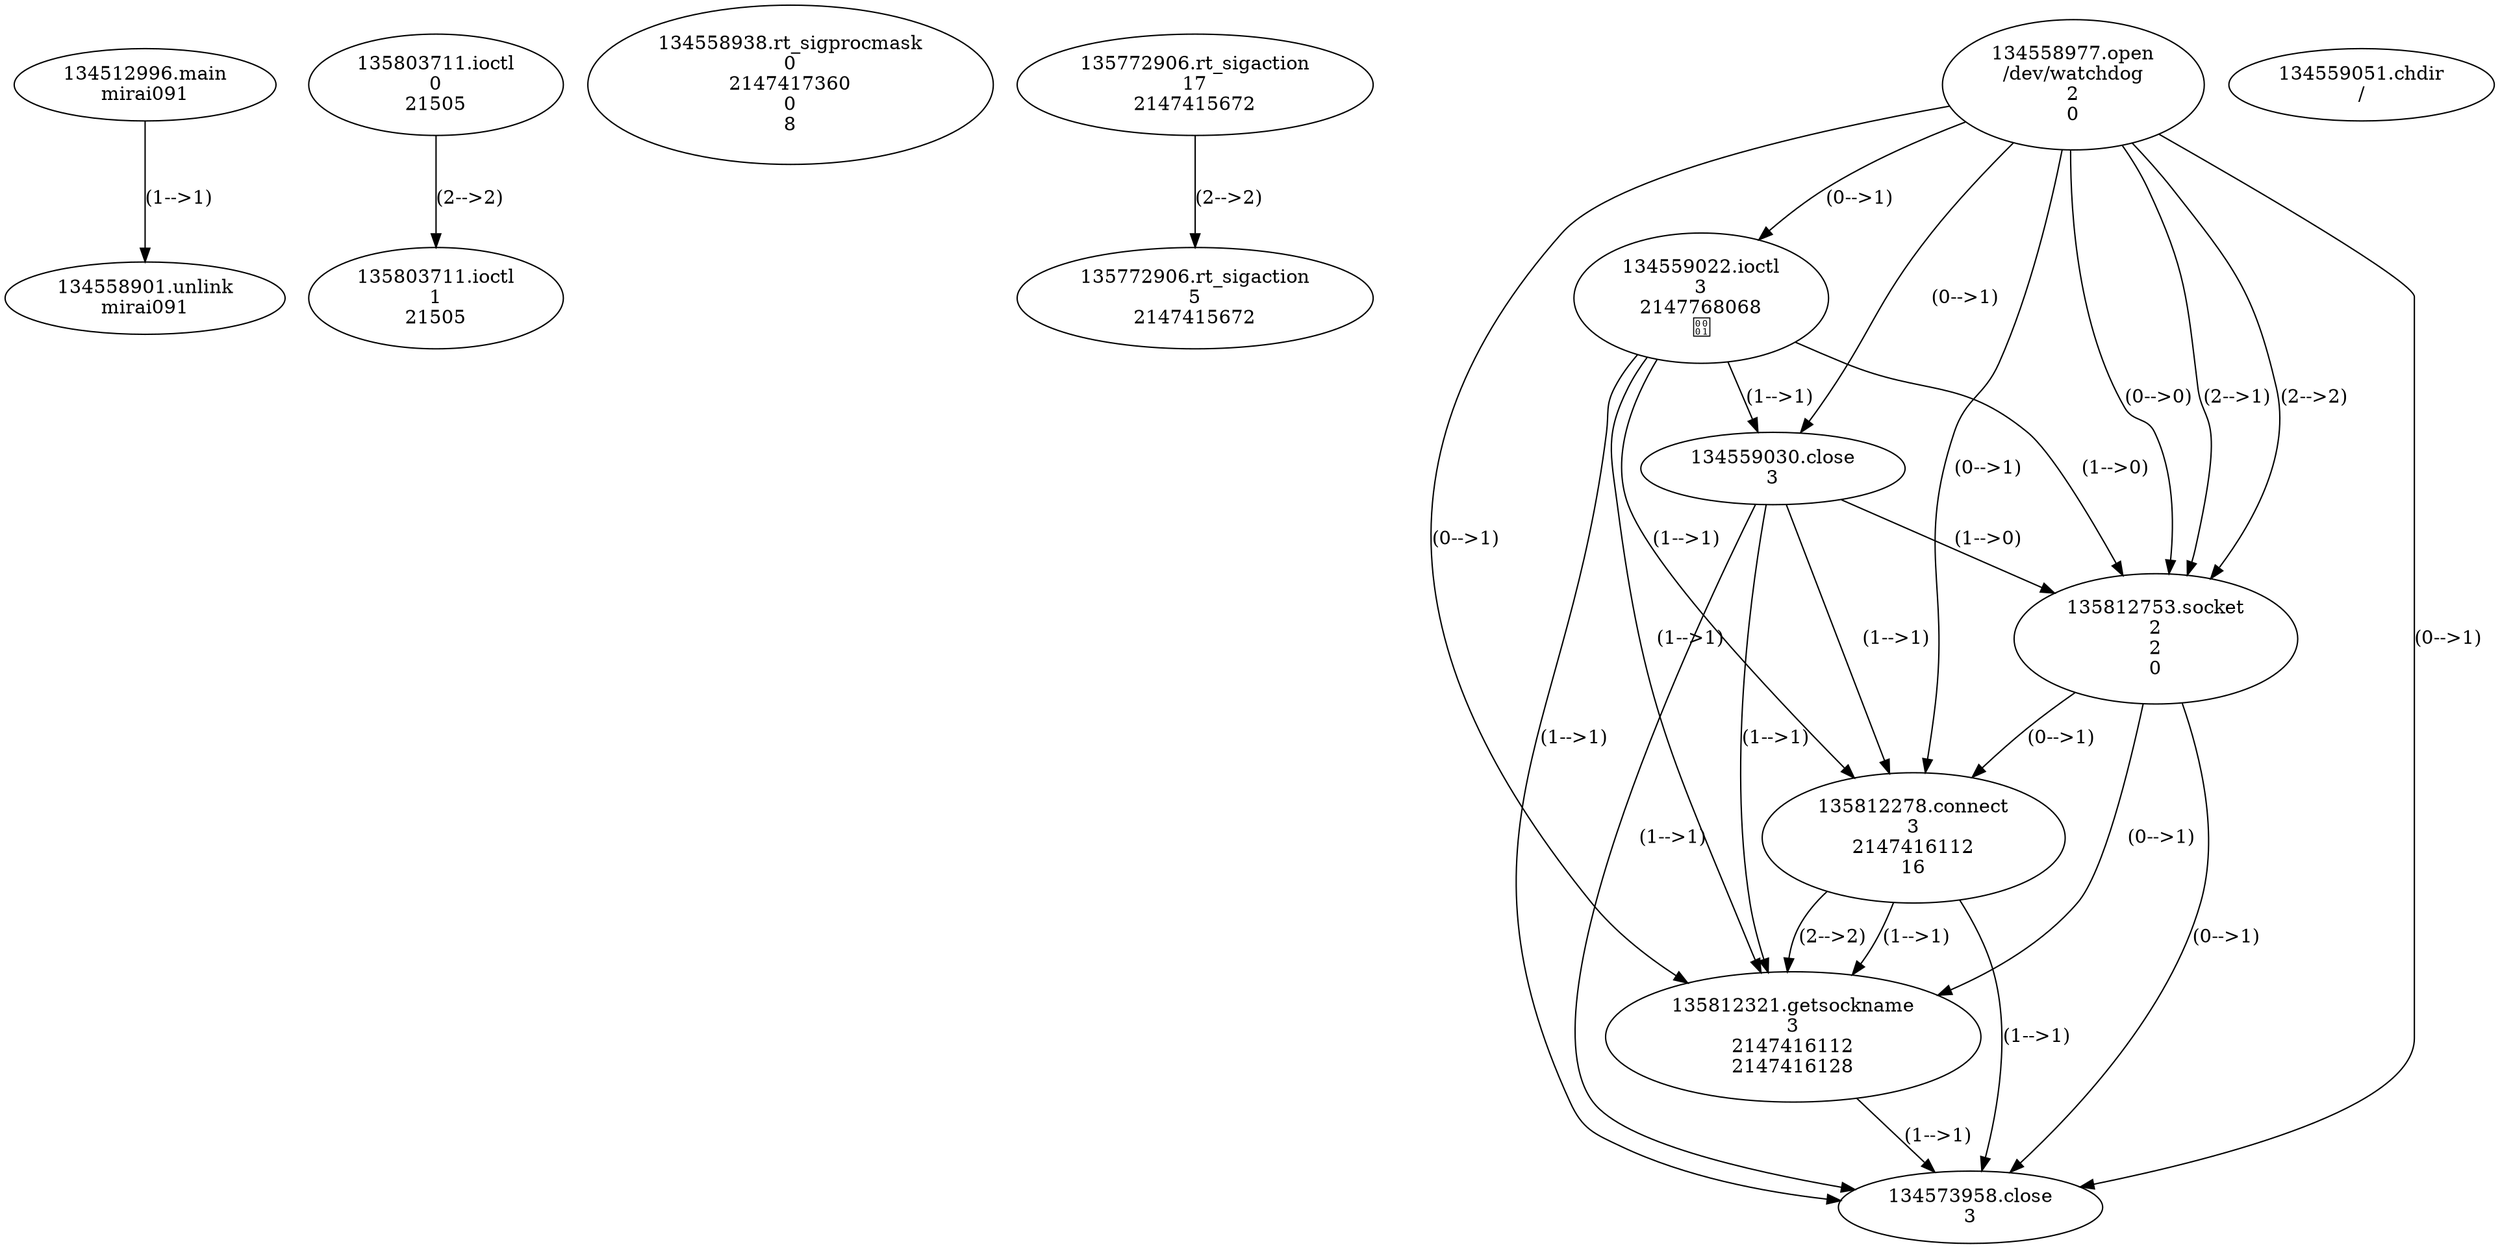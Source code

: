 // Global SCDG with merge call
digraph {
	0 [label="134512996.main
mirai091"]
	1 [label="135803711.ioctl
0
21505
"]
	2 [label="135803711.ioctl
1
21505
"]
	1 -> 2 [label="(2-->2)"]
	3 [label="134558901.unlink
mirai091"]
	0 -> 3 [label="(1-->1)"]
	4 [label="134558938.rt_sigprocmask
0
2147417360
0
8"]
	5 [label="135772906.rt_sigaction
17
2147415672"]
	6 [label="135772906.rt_sigaction
5
2147415672"]
	5 -> 6 [label="(2-->2)"]
	7 [label="134558977.open
/dev/watchdog
2
0"]
	8 [label="134559022.ioctl
3
2147768068
"]
	7 -> 8 [label="(0-->1)"]
	9 [label="134559030.close
3"]
	7 -> 9 [label="(0-->1)"]
	8 -> 9 [label="(1-->1)"]
	10 [label="134559051.chdir
/"]
	11 [label="135812753.socket
2
2
0"]
	7 -> 11 [label="(2-->1)"]
	7 -> 11 [label="(2-->2)"]
	7 -> 11 [label="(0-->0)"]
	8 -> 11 [label="(1-->0)"]
	9 -> 11 [label="(1-->0)"]
	12 [label="135812278.connect
3
2147416112
16"]
	7 -> 12 [label="(0-->1)"]
	8 -> 12 [label="(1-->1)"]
	9 -> 12 [label="(1-->1)"]
	11 -> 12 [label="(0-->1)"]
	13 [label="135812321.getsockname
3
2147416112
2147416128"]
	7 -> 13 [label="(0-->1)"]
	8 -> 13 [label="(1-->1)"]
	9 -> 13 [label="(1-->1)"]
	11 -> 13 [label="(0-->1)"]
	12 -> 13 [label="(1-->1)"]
	12 -> 13 [label="(2-->2)"]
	14 [label="134573958.close
3"]
	7 -> 14 [label="(0-->1)"]
	8 -> 14 [label="(1-->1)"]
	9 -> 14 [label="(1-->1)"]
	11 -> 14 [label="(0-->1)"]
	12 -> 14 [label="(1-->1)"]
	13 -> 14 [label="(1-->1)"]
}
